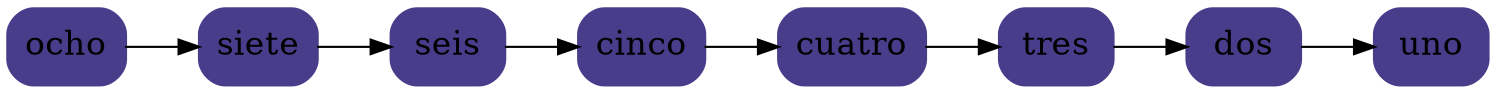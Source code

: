 digraph g {  
 graph [
rankdir= "LR"
];
node [
fontsize = "16"
shape = "Mrecord"
color="darkslateblue"
style ="filled, bold"
];
"node0"
[ label=" ocho"];
"node1"
[ label=" siete"];
"node2"
[ label=" seis"];
"node3"
[ label=" cinco"];
"node4"
[ label=" cuatro"];
"node5"
[ label=" tres"];
"node6"
[ label=" dos"];
"node7"
[ label=" uno"];
"node0"-> "node1";
"node1"-> "node2";
"node2"-> "node3";
"node3"-> "node4";
"node4"-> "node5";
"node5"-> "node6";
"node6"-> "node7";
}